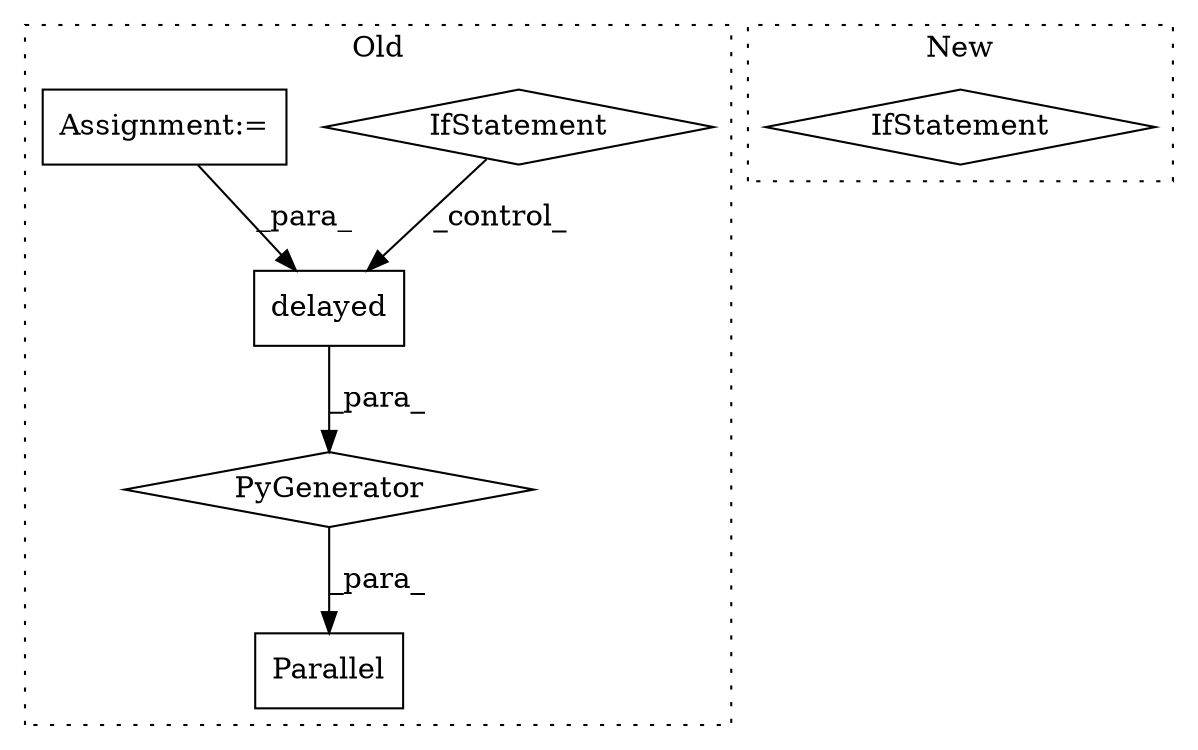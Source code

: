 digraph G {
subgraph cluster0 {
1 [label="delayed" a="32" s="3304,3315" l="8,1" shape="box"];
3 [label="IfStatement" a="25" s="3374" l="22" shape="diamond"];
4 [label="PyGenerator" a="107" s="3304" l="98" shape="diamond"];
5 [label="Assignment:=" a="7" s="3374" l="22" shape="box"];
6 [label="Parallel" a="32" s="3286,3402" l="18,-3" shape="box"];
label = "Old";
style="dotted";
}
subgraph cluster1 {
2 [label="IfStatement" a="25" s="3406" l="22" shape="diamond"];
label = "New";
style="dotted";
}
1 -> 4 [label="_para_"];
3 -> 1 [label="_control_"];
4 -> 6 [label="_para_"];
5 -> 1 [label="_para_"];
}